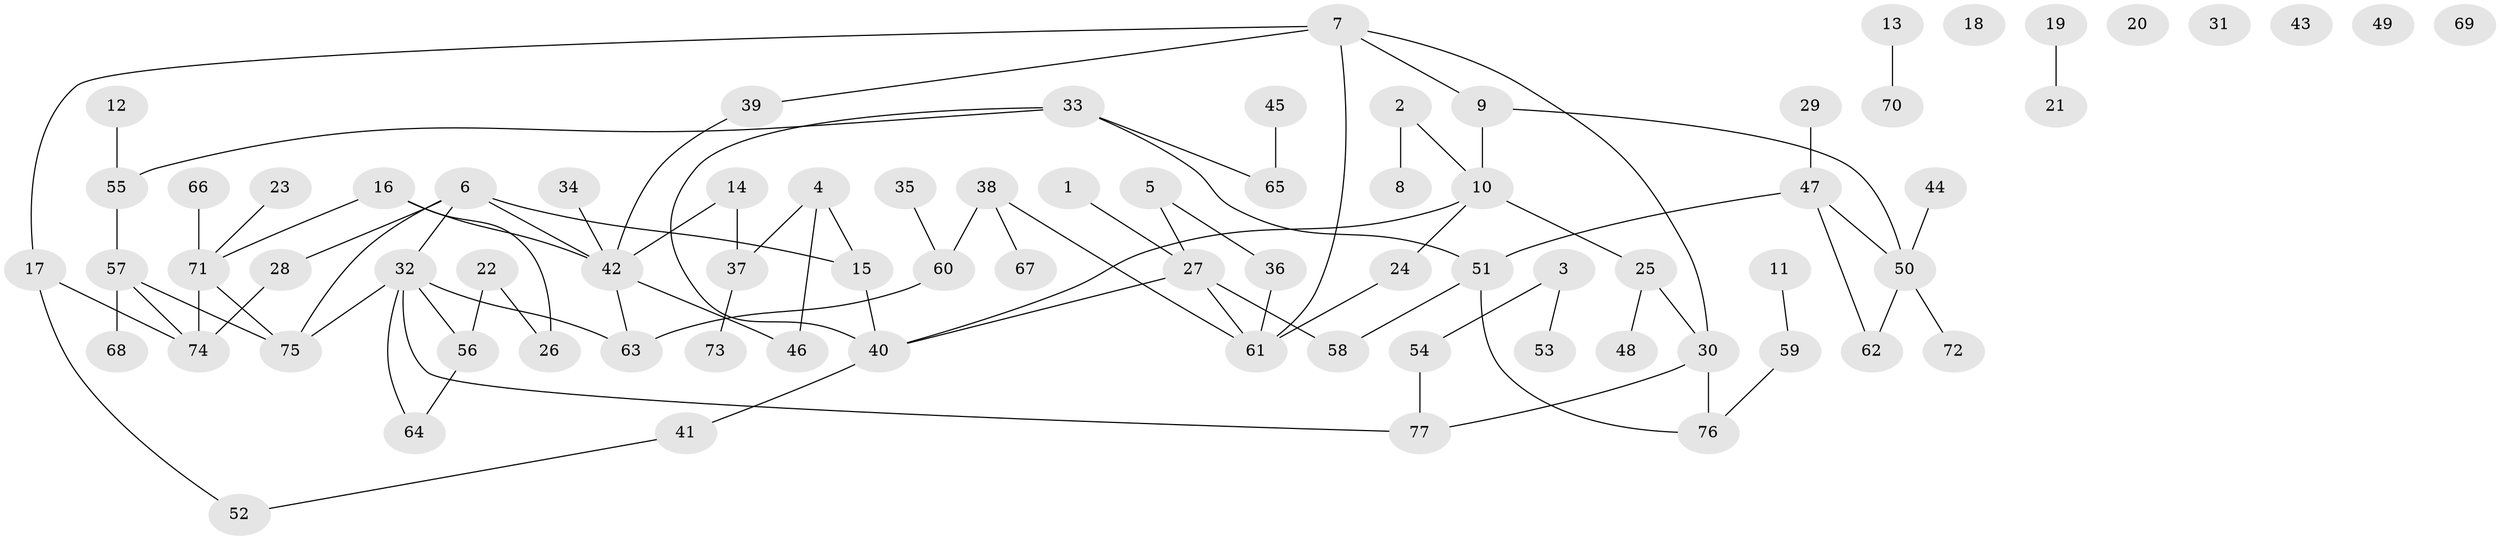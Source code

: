 // Generated by graph-tools (version 1.1) at 2025/49/03/09/25 03:49:04]
// undirected, 77 vertices, 91 edges
graph export_dot {
graph [start="1"]
  node [color=gray90,style=filled];
  1;
  2;
  3;
  4;
  5;
  6;
  7;
  8;
  9;
  10;
  11;
  12;
  13;
  14;
  15;
  16;
  17;
  18;
  19;
  20;
  21;
  22;
  23;
  24;
  25;
  26;
  27;
  28;
  29;
  30;
  31;
  32;
  33;
  34;
  35;
  36;
  37;
  38;
  39;
  40;
  41;
  42;
  43;
  44;
  45;
  46;
  47;
  48;
  49;
  50;
  51;
  52;
  53;
  54;
  55;
  56;
  57;
  58;
  59;
  60;
  61;
  62;
  63;
  64;
  65;
  66;
  67;
  68;
  69;
  70;
  71;
  72;
  73;
  74;
  75;
  76;
  77;
  1 -- 27;
  2 -- 8;
  2 -- 10;
  3 -- 53;
  3 -- 54;
  4 -- 15;
  4 -- 37;
  4 -- 46;
  5 -- 27;
  5 -- 36;
  6 -- 15;
  6 -- 28;
  6 -- 32;
  6 -- 42;
  6 -- 75;
  7 -- 9;
  7 -- 17;
  7 -- 30;
  7 -- 39;
  7 -- 61;
  9 -- 10;
  9 -- 50;
  10 -- 24;
  10 -- 25;
  10 -- 40;
  11 -- 59;
  12 -- 55;
  13 -- 70;
  14 -- 37;
  14 -- 42;
  15 -- 40;
  16 -- 26;
  16 -- 42;
  16 -- 71;
  17 -- 52;
  17 -- 74;
  19 -- 21;
  22 -- 26;
  22 -- 56;
  23 -- 71;
  24 -- 61;
  25 -- 30;
  25 -- 48;
  27 -- 40;
  27 -- 58;
  27 -- 61;
  28 -- 74;
  29 -- 47;
  30 -- 76;
  30 -- 77;
  32 -- 56;
  32 -- 63;
  32 -- 64;
  32 -- 75;
  32 -- 77;
  33 -- 40;
  33 -- 51;
  33 -- 55;
  33 -- 65;
  34 -- 42;
  35 -- 60;
  36 -- 61;
  37 -- 73;
  38 -- 60;
  38 -- 61;
  38 -- 67;
  39 -- 42;
  40 -- 41;
  41 -- 52;
  42 -- 46;
  42 -- 63;
  44 -- 50;
  45 -- 65;
  47 -- 50;
  47 -- 51;
  47 -- 62;
  50 -- 62;
  50 -- 72;
  51 -- 58;
  51 -- 76;
  54 -- 77;
  55 -- 57;
  56 -- 64;
  57 -- 68;
  57 -- 74;
  57 -- 75;
  59 -- 76;
  60 -- 63;
  66 -- 71;
  71 -- 74;
  71 -- 75;
}
